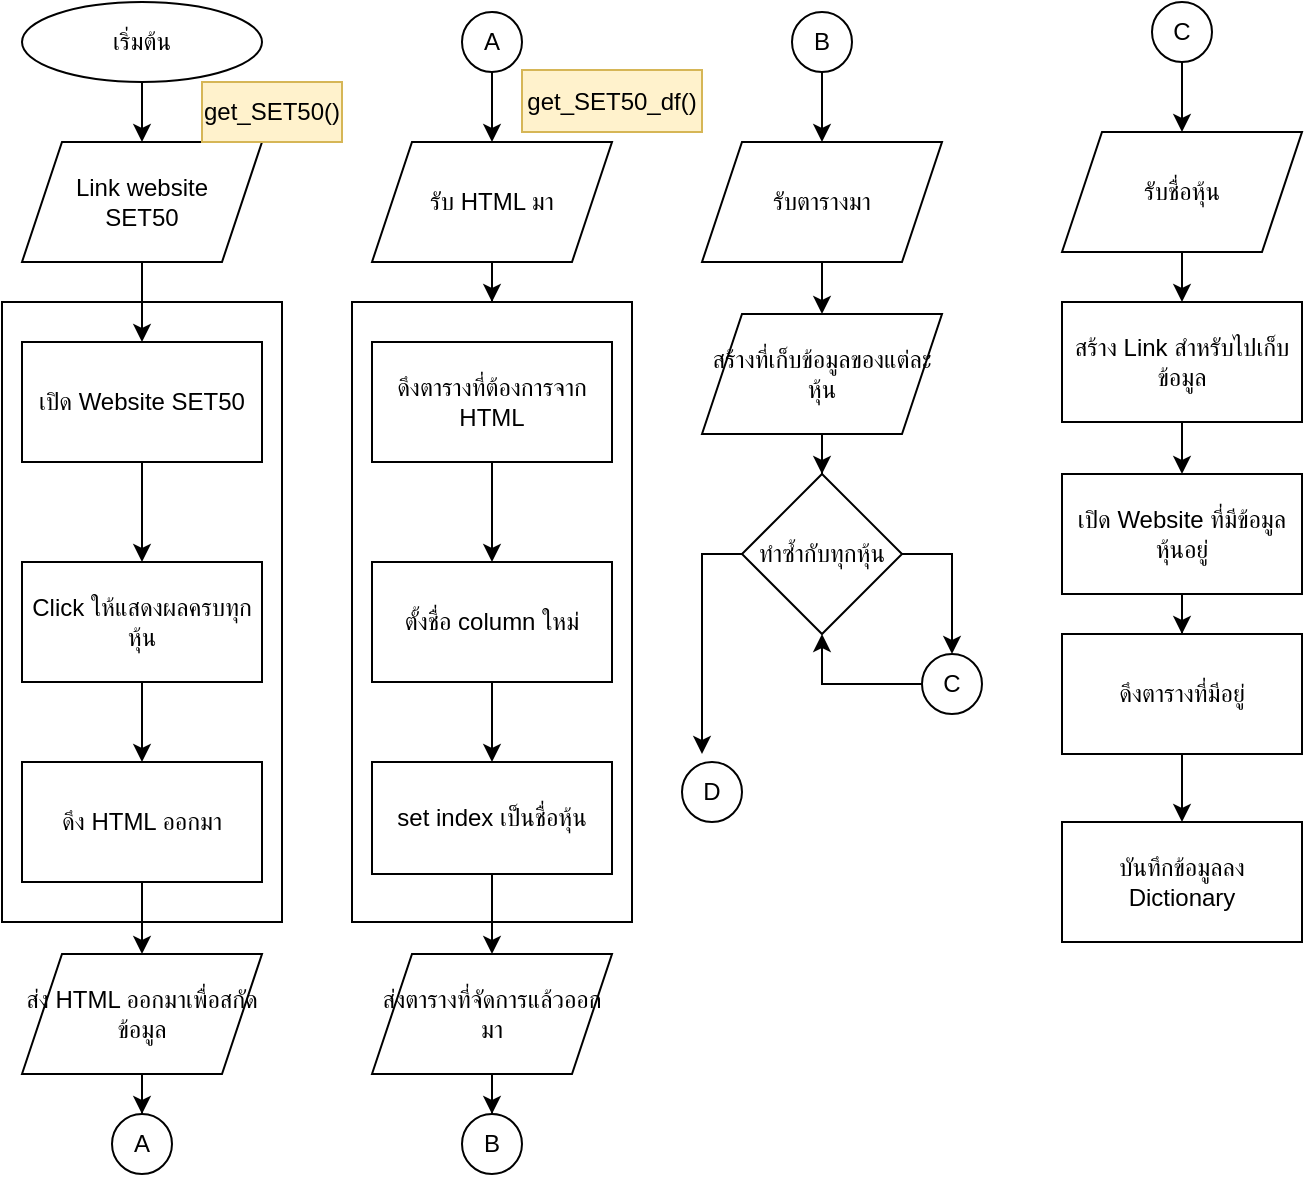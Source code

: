 <mxfile version="22.0.1" type="github">
  <diagram name="Page-1" id="z79d51Ybedijs8ZLjOTR">
    <mxGraphModel dx="1002" dy="569" grid="1" gridSize="10" guides="1" tooltips="1" connect="1" arrows="1" fold="1" page="1" pageScale="1" pageWidth="850" pageHeight="1100" math="0" shadow="0">
      <root>
        <mxCell id="0" />
        <mxCell id="1" parent="0" />
        <mxCell id="hEN5tcbq8w8zBthy9bES-16" value="" style="rounded=0;whiteSpace=wrap;html=1;" parent="1" vertex="1">
          <mxGeometry x="10" y="154" width="140" height="310" as="geometry" />
        </mxCell>
        <mxCell id="hEN5tcbq8w8zBthy9bES-3" style="edgeStyle=orthogonalEdgeStyle;rounded=0;orthogonalLoop=1;jettySize=auto;html=1;exitX=0.5;exitY=1;exitDx=0;exitDy=0;" parent="1" source="hEN5tcbq8w8zBthy9bES-1" target="hEN5tcbq8w8zBthy9bES-7" edge="1">
          <mxGeometry relative="1" as="geometry">
            <mxPoint x="80" y="64" as="targetPoint" />
          </mxGeometry>
        </mxCell>
        <mxCell id="hEN5tcbq8w8zBthy9bES-1" value="เริ่มต้น" style="ellipse;whiteSpace=wrap;html=1;" parent="1" vertex="1">
          <mxGeometry x="20" y="4" width="120" height="40" as="geometry" />
        </mxCell>
        <mxCell id="hEN5tcbq8w8zBthy9bES-10" value="" style="edgeStyle=orthogonalEdgeStyle;rounded=0;orthogonalLoop=1;jettySize=auto;html=1;" parent="1" source="hEN5tcbq8w8zBthy9bES-4" target="hEN5tcbq8w8zBthy9bES-9" edge="1">
          <mxGeometry relative="1" as="geometry" />
        </mxCell>
        <mxCell id="hEN5tcbq8w8zBthy9bES-4" value="เปิด Website SET50" style="rounded=0;whiteSpace=wrap;html=1;" parent="1" vertex="1">
          <mxGeometry x="20" y="174" width="120" height="60" as="geometry" />
        </mxCell>
        <mxCell id="hEN5tcbq8w8zBthy9bES-8" value="" style="edgeStyle=orthogonalEdgeStyle;rounded=0;orthogonalLoop=1;jettySize=auto;html=1;" parent="1" source="hEN5tcbq8w8zBthy9bES-7" target="hEN5tcbq8w8zBthy9bES-4" edge="1">
          <mxGeometry relative="1" as="geometry" />
        </mxCell>
        <mxCell id="hEN5tcbq8w8zBthy9bES-7" value="Link website &lt;br&gt;SET50" style="shape=parallelogram;perimeter=parallelogramPerimeter;whiteSpace=wrap;html=1;fixedSize=1;" parent="1" vertex="1">
          <mxGeometry x="20" y="74" width="120" height="60" as="geometry" />
        </mxCell>
        <mxCell id="hEN5tcbq8w8zBthy9bES-12" value="" style="edgeStyle=orthogonalEdgeStyle;rounded=0;orthogonalLoop=1;jettySize=auto;html=1;" parent="1" source="hEN5tcbq8w8zBthy9bES-9" target="hEN5tcbq8w8zBthy9bES-11" edge="1">
          <mxGeometry relative="1" as="geometry" />
        </mxCell>
        <mxCell id="hEN5tcbq8w8zBthy9bES-9" value="Click ให้แสดงผลครบทุกหุ้น" style="whiteSpace=wrap;html=1;rounded=0;" parent="1" vertex="1">
          <mxGeometry x="20" y="284" width="120" height="60" as="geometry" />
        </mxCell>
        <mxCell id="hEN5tcbq8w8zBthy9bES-14" value="" style="edgeStyle=orthogonalEdgeStyle;rounded=0;orthogonalLoop=1;jettySize=auto;html=1;entryX=0.5;entryY=0;entryDx=0;entryDy=0;" parent="1" source="hEN5tcbq8w8zBthy9bES-11" target="hEN5tcbq8w8zBthy9bES-13" edge="1">
          <mxGeometry relative="1" as="geometry">
            <mxPoint x="80" y="484" as="targetPoint" />
          </mxGeometry>
        </mxCell>
        <mxCell id="hEN5tcbq8w8zBthy9bES-11" value="ดึง HTML ออกมา" style="whiteSpace=wrap;html=1;rounded=0;" parent="1" vertex="1">
          <mxGeometry x="20" y="384" width="120" height="60" as="geometry" />
        </mxCell>
        <mxCell id="hEN5tcbq8w8zBthy9bES-21" value="" style="edgeStyle=orthogonalEdgeStyle;rounded=0;orthogonalLoop=1;jettySize=auto;html=1;" parent="1" source="hEN5tcbq8w8zBthy9bES-13" target="hEN5tcbq8w8zBthy9bES-20" edge="1">
          <mxGeometry relative="1" as="geometry" />
        </mxCell>
        <mxCell id="hEN5tcbq8w8zBthy9bES-13" value="ส่ง HTML ออกมาเพื่อสกัดข้อมูล" style="shape=parallelogram;perimeter=parallelogramPerimeter;whiteSpace=wrap;html=1;fixedSize=1;rounded=0;" parent="1" vertex="1">
          <mxGeometry x="20" y="480" width="120" height="60" as="geometry" />
        </mxCell>
        <mxCell id="hEN5tcbq8w8zBthy9bES-20" value="A" style="ellipse;whiteSpace=wrap;html=1;aspect=fixed;" parent="1" vertex="1">
          <mxGeometry x="65" y="560" width="30" height="30" as="geometry" />
        </mxCell>
        <mxCell id="hEN5tcbq8w8zBthy9bES-27" value="" style="edgeStyle=orthogonalEdgeStyle;rounded=0;orthogonalLoop=1;jettySize=auto;html=1;" parent="1" source="hEN5tcbq8w8zBthy9bES-23" target="hEN5tcbq8w8zBthy9bES-26" edge="1">
          <mxGeometry relative="1" as="geometry" />
        </mxCell>
        <mxCell id="hEN5tcbq8w8zBthy9bES-23" value="A" style="ellipse;whiteSpace=wrap;html=1;aspect=fixed;" parent="1" vertex="1">
          <mxGeometry x="240" y="9" width="30" height="30" as="geometry" />
        </mxCell>
        <mxCell id="hEN5tcbq8w8zBthy9bES-38" value="" style="edgeStyle=orthogonalEdgeStyle;rounded=0;orthogonalLoop=1;jettySize=auto;html=1;entryX=0.5;entryY=0;entryDx=0;entryDy=0;" parent="1" source="hEN5tcbq8w8zBthy9bES-26" target="hEN5tcbq8w8zBthy9bES-28" edge="1">
          <mxGeometry relative="1" as="geometry" />
        </mxCell>
        <mxCell id="hEN5tcbq8w8zBthy9bES-26" value="รับ HTML มา" style="shape=parallelogram;perimeter=parallelogramPerimeter;whiteSpace=wrap;html=1;fixedSize=1;" parent="1" vertex="1">
          <mxGeometry x="195" y="74" width="120" height="60" as="geometry" />
        </mxCell>
        <mxCell id="hEN5tcbq8w8zBthy9bES-28" value="" style="rounded=0;whiteSpace=wrap;html=1;" parent="1" vertex="1">
          <mxGeometry x="185" y="154" width="140" height="310" as="geometry" />
        </mxCell>
        <mxCell id="hEN5tcbq8w8zBthy9bES-29" value="" style="edgeStyle=orthogonalEdgeStyle;rounded=0;orthogonalLoop=1;jettySize=auto;html=1;" parent="1" source="hEN5tcbq8w8zBthy9bES-30" target="hEN5tcbq8w8zBthy9bES-32" edge="1">
          <mxGeometry relative="1" as="geometry" />
        </mxCell>
        <mxCell id="hEN5tcbq8w8zBthy9bES-30" value="ดึงตารางที่ต้องการจาก HTML" style="rounded=0;whiteSpace=wrap;html=1;" parent="1" vertex="1">
          <mxGeometry x="195" y="174" width="120" height="60" as="geometry" />
        </mxCell>
        <mxCell id="hEN5tcbq8w8zBthy9bES-31" value="" style="edgeStyle=orthogonalEdgeStyle;rounded=0;orthogonalLoop=1;jettySize=auto;html=1;" parent="1" source="hEN5tcbq8w8zBthy9bES-32" target="hEN5tcbq8w8zBthy9bES-33" edge="1">
          <mxGeometry relative="1" as="geometry" />
        </mxCell>
        <mxCell id="hEN5tcbq8w8zBthy9bES-32" value="ตั้งชื่อ column ใหม่" style="whiteSpace=wrap;html=1;rounded=0;" parent="1" vertex="1">
          <mxGeometry x="195" y="284" width="120" height="60" as="geometry" />
        </mxCell>
        <mxCell id="hEN5tcbq8w8zBthy9bES-39" value="" style="edgeStyle=orthogonalEdgeStyle;rounded=0;orthogonalLoop=1;jettySize=auto;html=1;" parent="1" source="hEN5tcbq8w8zBthy9bES-33" target="hEN5tcbq8w8zBthy9bES-36" edge="1">
          <mxGeometry relative="1" as="geometry" />
        </mxCell>
        <mxCell id="hEN5tcbq8w8zBthy9bES-33" value="set index เป็นชื่อหุ้น" style="whiteSpace=wrap;html=1;rounded=0;" parent="1" vertex="1">
          <mxGeometry x="195" y="384" width="120" height="56" as="geometry" />
        </mxCell>
        <mxCell id="hEN5tcbq8w8zBthy9bES-34" value="" style="edgeStyle=orthogonalEdgeStyle;rounded=0;orthogonalLoop=1;jettySize=auto;html=1;" parent="1" source="hEN5tcbq8w8zBthy9bES-36" target="hEN5tcbq8w8zBthy9bES-35" edge="1">
          <mxGeometry relative="1" as="geometry" />
        </mxCell>
        <mxCell id="hEN5tcbq8w8zBthy9bES-35" value="B" style="ellipse;whiteSpace=wrap;html=1;aspect=fixed;" parent="1" vertex="1">
          <mxGeometry x="240" y="560" width="30" height="30" as="geometry" />
        </mxCell>
        <mxCell id="hEN5tcbq8w8zBthy9bES-36" value="ส่งตารางที่จัดการแล้วออกมา" style="shape=parallelogram;perimeter=parallelogramPerimeter;whiteSpace=wrap;html=1;fixedSize=1;rounded=0;" parent="1" vertex="1">
          <mxGeometry x="195" y="480" width="120" height="60" as="geometry" />
        </mxCell>
        <mxCell id="hEN5tcbq8w8zBthy9bES-40" value="" style="edgeStyle=orthogonalEdgeStyle;rounded=0;orthogonalLoop=1;jettySize=auto;html=1;" parent="1" source="hEN5tcbq8w8zBthy9bES-41" target="hEN5tcbq8w8zBthy9bES-42" edge="1">
          <mxGeometry relative="1" as="geometry" />
        </mxCell>
        <mxCell id="hEN5tcbq8w8zBthy9bES-41" value="B" style="ellipse;whiteSpace=wrap;html=1;aspect=fixed;" parent="1" vertex="1">
          <mxGeometry x="405" y="9" width="30" height="30" as="geometry" />
        </mxCell>
        <mxCell id="hEN5tcbq8w8zBthy9bES-44" value="" style="edgeStyle=orthogonalEdgeStyle;rounded=0;orthogonalLoop=1;jettySize=auto;html=1;" parent="1" source="hEN5tcbq8w8zBthy9bES-42" target="hEN5tcbq8w8zBthy9bES-57" edge="1">
          <mxGeometry relative="1" as="geometry">
            <mxPoint x="420" y="190" as="targetPoint" />
            <Array as="points">
              <mxPoint x="420" y="180" />
              <mxPoint x="420" y="180" />
            </Array>
          </mxGeometry>
        </mxCell>
        <mxCell id="hEN5tcbq8w8zBthy9bES-42" value="รับตารางมา" style="shape=parallelogram;perimeter=parallelogramPerimeter;whiteSpace=wrap;html=1;fixedSize=1;" parent="1" vertex="1">
          <mxGeometry x="360" y="74" width="120" height="60" as="geometry" />
        </mxCell>
        <mxCell id="hEN5tcbq8w8zBthy9bES-46" value="" style="edgeStyle=orthogonalEdgeStyle;rounded=0;orthogonalLoop=1;jettySize=auto;html=1;entryX=0;entryY=0.5;entryDx=0;entryDy=0;" parent="1" source="hEN5tcbq8w8zBthy9bES-43" target="hEN5tcbq8w8zBthy9bES-47" edge="1">
          <mxGeometry relative="1" as="geometry">
            <mxPoint x="540" y="207" as="targetPoint" />
          </mxGeometry>
        </mxCell>
        <mxCell id="hEN5tcbq8w8zBthy9bES-64" value="" style="edgeStyle=orthogonalEdgeStyle;rounded=0;orthogonalLoop=1;jettySize=auto;html=1;" parent="1" source="hEN5tcbq8w8zBthy9bES-43" edge="1">
          <mxGeometry relative="1" as="geometry">
            <mxPoint x="360" y="380" as="targetPoint" />
          </mxGeometry>
        </mxCell>
        <mxCell id="hEN5tcbq8w8zBthy9bES-43" value="ทำซ้ำกับทุกหุ้น" style="rhombus;whiteSpace=wrap;html=1;" parent="1" vertex="1">
          <mxGeometry x="380" y="240" width="80" height="80" as="geometry" />
        </mxCell>
        <mxCell id="hEN5tcbq8w8zBthy9bES-60" value="" style="edgeStyle=orthogonalEdgeStyle;rounded=0;orthogonalLoop=1;jettySize=auto;html=1;" parent="1" source="hEN5tcbq8w8zBthy9bES-47" target="hEN5tcbq8w8zBthy9bES-43" edge="1">
          <mxGeometry relative="1" as="geometry" />
        </mxCell>
        <mxCell id="hEN5tcbq8w8zBthy9bES-47" value="C" style="ellipse;whiteSpace=wrap;html=1;aspect=fixed;direction=south;" parent="1" vertex="1">
          <mxGeometry x="470" y="330" width="30" height="30" as="geometry" />
        </mxCell>
        <mxCell id="hEN5tcbq8w8zBthy9bES-48" value="" style="edgeStyle=orthogonalEdgeStyle;rounded=0;orthogonalLoop=1;jettySize=auto;html=1;" parent="1" source="hEN5tcbq8w8zBthy9bES-49" target="hEN5tcbq8w8zBthy9bES-50" edge="1">
          <mxGeometry relative="1" as="geometry" />
        </mxCell>
        <mxCell id="hEN5tcbq8w8zBthy9bES-49" value="C" style="ellipse;whiteSpace=wrap;html=1;aspect=fixed;" parent="1" vertex="1">
          <mxGeometry x="585" y="4" width="30" height="30" as="geometry" />
        </mxCell>
        <mxCell id="hEN5tcbq8w8zBthy9bES-52" value="" style="edgeStyle=orthogonalEdgeStyle;rounded=0;orthogonalLoop=1;jettySize=auto;html=1;" parent="1" source="hEN5tcbq8w8zBthy9bES-50" target="hEN5tcbq8w8zBthy9bES-51" edge="1">
          <mxGeometry relative="1" as="geometry" />
        </mxCell>
        <mxCell id="hEN5tcbq8w8zBthy9bES-50" value="รับชื่อหุ้น" style="shape=parallelogram;perimeter=parallelogramPerimeter;whiteSpace=wrap;html=1;fixedSize=1;" parent="1" vertex="1">
          <mxGeometry x="540" y="69" width="120" height="60" as="geometry" />
        </mxCell>
        <mxCell id="hEN5tcbq8w8zBthy9bES-54" value="" style="edgeStyle=orthogonalEdgeStyle;rounded=0;orthogonalLoop=1;jettySize=auto;html=1;" parent="1" source="hEN5tcbq8w8zBthy9bES-51" target="hEN5tcbq8w8zBthy9bES-53" edge="1">
          <mxGeometry relative="1" as="geometry" />
        </mxCell>
        <mxCell id="hEN5tcbq8w8zBthy9bES-51" value="สร้าง Link สำหรับไปเก็บข้อมูล" style="whiteSpace=wrap;html=1;" parent="1" vertex="1">
          <mxGeometry x="540" y="154" width="120" height="60" as="geometry" />
        </mxCell>
        <mxCell id="hEN5tcbq8w8zBthy9bES-68" value="" style="edgeStyle=orthogonalEdgeStyle;rounded=0;orthogonalLoop=1;jettySize=auto;html=1;" parent="1" source="hEN5tcbq8w8zBthy9bES-53" target="hEN5tcbq8w8zBthy9bES-67" edge="1">
          <mxGeometry relative="1" as="geometry" />
        </mxCell>
        <mxCell id="hEN5tcbq8w8zBthy9bES-53" value="เปิด Website ที่มีข้อมูลหุ้นอยู่" style="whiteSpace=wrap;html=1;" parent="1" vertex="1">
          <mxGeometry x="540" y="240" width="120" height="60" as="geometry" />
        </mxCell>
        <mxCell id="hEN5tcbq8w8zBthy9bES-59" value="" style="edgeStyle=orthogonalEdgeStyle;rounded=0;orthogonalLoop=1;jettySize=auto;html=1;" parent="1" source="hEN5tcbq8w8zBthy9bES-57" target="hEN5tcbq8w8zBthy9bES-43" edge="1">
          <mxGeometry relative="1" as="geometry" />
        </mxCell>
        <mxCell id="hEN5tcbq8w8zBthy9bES-57" value="สร้างที่เก็บข้อมูลของแต่ละหุ้น" style="shape=parallelogram;perimeter=parallelogramPerimeter;whiteSpace=wrap;html=1;fixedSize=1;" parent="1" vertex="1">
          <mxGeometry x="360" y="160" width="120" height="60" as="geometry" />
        </mxCell>
        <mxCell id="hEN5tcbq8w8zBthy9bES-62" value="D" style="ellipse;whiteSpace=wrap;html=1;aspect=fixed;direction=south;" parent="1" vertex="1">
          <mxGeometry x="350" y="384" width="30" height="30" as="geometry" />
        </mxCell>
        <mxCell id="hEN5tcbq8w8zBthy9bES-70" value="" style="edgeStyle=orthogonalEdgeStyle;rounded=0;orthogonalLoop=1;jettySize=auto;html=1;" parent="1" source="hEN5tcbq8w8zBthy9bES-67" target="hEN5tcbq8w8zBthy9bES-69" edge="1">
          <mxGeometry relative="1" as="geometry" />
        </mxCell>
        <mxCell id="hEN5tcbq8w8zBthy9bES-67" value="ดึงตารางที่มีอยู่" style="whiteSpace=wrap;html=1;" parent="1" vertex="1">
          <mxGeometry x="540" y="320" width="120" height="60" as="geometry" />
        </mxCell>
        <mxCell id="hEN5tcbq8w8zBthy9bES-69" value="บันทึกข้อมูลลง Dictionary" style="whiteSpace=wrap;html=1;" parent="1" vertex="1">
          <mxGeometry x="540" y="414" width="120" height="60" as="geometry" />
        </mxCell>
        <mxCell id="6GHbSkG_qyGOcAX5fpxK-1" value="get_SET50()" style="text;html=1;strokeColor=#d6b656;fillColor=#fff2cc;align=center;verticalAlign=middle;whiteSpace=wrap;rounded=0;" vertex="1" parent="1">
          <mxGeometry x="110" y="44" width="70" height="30" as="geometry" />
        </mxCell>
        <mxCell id="6GHbSkG_qyGOcAX5fpxK-2" value="get_SET50_df()" style="text;html=1;strokeColor=#d6b656;fillColor=#fff2cc;align=center;verticalAlign=middle;whiteSpace=wrap;rounded=0;" vertex="1" parent="1">
          <mxGeometry x="270" y="38" width="90" height="31" as="geometry" />
        </mxCell>
      </root>
    </mxGraphModel>
  </diagram>
</mxfile>
